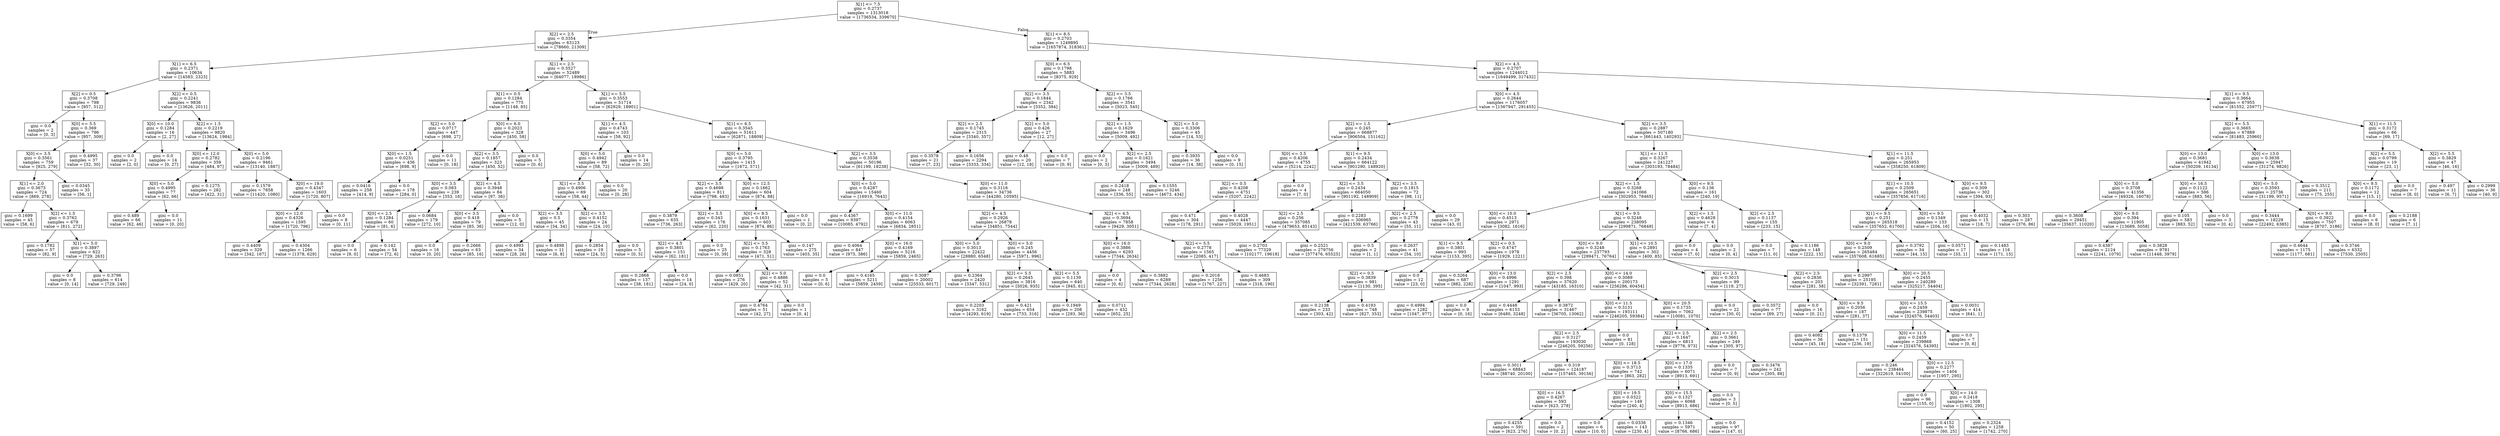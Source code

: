 digraph Tree {
node [shape=box] ;
0 [label="X[1] <= 7.5\ngini = 0.2737\nsamples = 1313018\nvalue = [1736534, 339670]"] ;
1 [label="X[2] <= 2.5\ngini = 0.3354\nsamples = 63123\nvalue = [78660, 21309]"] ;
0 -> 1 [labeldistance=2.5, labelangle=45, headlabel="True"] ;
2 [label="X[1] <= 6.5\ngini = 0.2371\nsamples = 10634\nvalue = [14583, 2323]"] ;
1 -> 2 ;
3 [label="X[2] <= 0.5\ngini = 0.3708\nsamples = 798\nvalue = [957, 312]"] ;
2 -> 3 ;
4 [label="gini = 0.0\nsamples = 2\nvalue = [0, 3]"] ;
3 -> 4 ;
5 [label="X[0] <= 5.5\ngini = 0.369\nsamples = 796\nvalue = [957, 309]"] ;
3 -> 5 ;
6 [label="X[0] <= 3.5\ngini = 0.3561\nsamples = 759\nvalue = [925, 279]"] ;
5 -> 6 ;
7 [label="X[1] <= 2.0\ngini = 0.3673\nsamples = 724\nvalue = [869, 278]"] ;
6 -> 7 ;
8 [label="gini = 0.1699\nsamples = 45\nvalue = [58, 6]"] ;
7 -> 8 ;
9 [label="X[2] <= 1.5\ngini = 0.3762\nsamples = 679\nvalue = [811, 272]"] ;
7 -> 9 ;
10 [label="gini = 0.1782\nsamples = 57\nvalue = [82, 9]"] ;
9 -> 10 ;
11 [label="X[1] <= 5.0\ngini = 0.3897\nsamples = 622\nvalue = [729, 263]"] ;
9 -> 11 ;
12 [label="gini = 0.0\nsamples = 8\nvalue = [0, 14]"] ;
11 -> 12 ;
13 [label="gini = 0.3796\nsamples = 614\nvalue = [729, 249]"] ;
11 -> 13 ;
14 [label="gini = 0.0345\nsamples = 35\nvalue = [56, 1]"] ;
6 -> 14 ;
15 [label="gini = 0.4995\nsamples = 37\nvalue = [32, 30]"] ;
5 -> 15 ;
16 [label="X[2] <= 0.5\ngini = 0.2241\nsamples = 9836\nvalue = [13626, 2011]"] ;
2 -> 16 ;
17 [label="X[0] <= 10.0\ngini = 0.1284\nsamples = 16\nvalue = [2, 27]"] ;
16 -> 17 ;
18 [label="gini = 0.0\nsamples = 2\nvalue = [2, 0]"] ;
17 -> 18 ;
19 [label="gini = 0.0\nsamples = 14\nvalue = [0, 27]"] ;
17 -> 19 ;
20 [label="X[2] <= 1.5\ngini = 0.2219\nsamples = 9820\nvalue = [13624, 1984]"] ;
16 -> 20 ;
21 [label="X[0] <= 12.0\ngini = 0.2782\nsamples = 359\nvalue = [484, 97]"] ;
20 -> 21 ;
22 [label="X[0] <= 5.0\ngini = 0.4995\nsamples = 77\nvalue = [62, 66]"] ;
21 -> 22 ;
23 [label="gini = 0.489\nsamples = 66\nvalue = [62, 46]"] ;
22 -> 23 ;
24 [label="gini = 0.0\nsamples = 11\nvalue = [0, 20]"] ;
22 -> 24 ;
25 [label="gini = 0.1275\nsamples = 282\nvalue = [422, 31]"] ;
21 -> 25 ;
26 [label="X[0] <= 5.0\ngini = 0.2196\nsamples = 9461\nvalue = [13140, 1887]"] ;
20 -> 26 ;
27 [label="gini = 0.1579\nsamples = 7858\nvalue = [11420, 1080]"] ;
26 -> 27 ;
28 [label="X[0] <= 19.0\ngini = 0.4347\nsamples = 1603\nvalue = [1720, 807]"] ;
26 -> 28 ;
29 [label="X[0] <= 12.0\ngini = 0.4326\nsamples = 1595\nvalue = [1720, 796]"] ;
28 -> 29 ;
30 [label="gini = 0.4409\nsamples = 329\nvalue = [342, 167]"] ;
29 -> 30 ;
31 [label="gini = 0.4304\nsamples = 1266\nvalue = [1378, 629]"] ;
29 -> 31 ;
32 [label="gini = 0.0\nsamples = 8\nvalue = [0, 11]"] ;
28 -> 32 ;
33 [label="X[1] <= 2.5\ngini = 0.3527\nsamples = 52489\nvalue = [64077, 18986]"] ;
1 -> 33 ;
34 [label="X[1] <= 0.5\ngini = 0.1284\nsamples = 775\nvalue = [1148, 85]"] ;
33 -> 34 ;
35 [label="X[2] <= 5.0\ngini = 0.0717\nsamples = 447\nvalue = [698, 27]"] ;
34 -> 35 ;
36 [label="X[0] <= 1.5\ngini = 0.0251\nsamples = 436\nvalue = [698, 9]"] ;
35 -> 36 ;
37 [label="gini = 0.0416\nsamples = 258\nvalue = [414, 9]"] ;
36 -> 37 ;
38 [label="gini = 0.0\nsamples = 178\nvalue = [284, 0]"] ;
36 -> 38 ;
39 [label="gini = 0.0\nsamples = 11\nvalue = [0, 18]"] ;
35 -> 39 ;
40 [label="X[0] <= 6.0\ngini = 0.2023\nsamples = 328\nvalue = [450, 58]"] ;
34 -> 40 ;
41 [label="X[2] <= 3.5\ngini = 0.1857\nsamples = 323\nvalue = [450, 52]"] ;
40 -> 41 ;
42 [label="X[0] <= 3.5\ngini = 0.083\nsamples = 239\nvalue = [353, 16]"] ;
41 -> 42 ;
43 [label="X[0] <= 2.5\ngini = 0.1284\nsamples = 60\nvalue = [81, 6]"] ;
42 -> 43 ;
44 [label="gini = 0.0\nsamples = 6\nvalue = [9, 0]"] ;
43 -> 44 ;
45 [label="gini = 0.142\nsamples = 54\nvalue = [72, 6]"] ;
43 -> 45 ;
46 [label="gini = 0.0684\nsamples = 179\nvalue = [272, 10]"] ;
42 -> 46 ;
47 [label="X[2] <= 4.5\ngini = 0.3948\nsamples = 84\nvalue = [97, 36]"] ;
41 -> 47 ;
48 [label="X[0] <= 3.5\ngini = 0.418\nsamples = 79\nvalue = [85, 36]"] ;
47 -> 48 ;
49 [label="gini = 0.0\nsamples = 16\nvalue = [0, 20]"] ;
48 -> 49 ;
50 [label="gini = 0.2666\nsamples = 63\nvalue = [85, 16]"] ;
48 -> 50 ;
51 [label="gini = 0.0\nsamples = 5\nvalue = [12, 0]"] ;
47 -> 51 ;
52 [label="gini = 0.0\nsamples = 5\nvalue = [0, 6]"] ;
40 -> 52 ;
53 [label="X[1] <= 5.5\ngini = 0.3553\nsamples = 51714\nvalue = [62929, 18901]"] ;
33 -> 53 ;
54 [label="X[1] <= 4.5\ngini = 0.4743\nsamples = 103\nvalue = [58, 92]"] ;
53 -> 54 ;
55 [label="X[0] <= 5.0\ngini = 0.4942\nsamples = 89\nvalue = [58, 72]"] ;
54 -> 55 ;
56 [label="X[1] <= 3.5\ngini = 0.4906\nsamples = 69\nvalue = [58, 44]"] ;
55 -> 56 ;
57 [label="X[2] <= 3.5\ngini = 0.5\nsamples = 45\nvalue = [34, 34]"] ;
56 -> 57 ;
58 [label="gini = 0.4993\nsamples = 34\nvalue = [28, 26]"] ;
57 -> 58 ;
59 [label="gini = 0.4898\nsamples = 11\nvalue = [6, 8]"] ;
57 -> 59 ;
60 [label="X[2] <= 3.5\ngini = 0.4152\nsamples = 24\nvalue = [24, 10]"] ;
56 -> 60 ;
61 [label="gini = 0.2854\nsamples = 19\nvalue = [24, 5]"] ;
60 -> 61 ;
62 [label="gini = 0.0\nsamples = 5\nvalue = [0, 5]"] ;
60 -> 62 ;
63 [label="gini = 0.0\nsamples = 20\nvalue = [0, 28]"] ;
55 -> 63 ;
64 [label="gini = 0.0\nsamples = 14\nvalue = [0, 20]"] ;
54 -> 64 ;
65 [label="X[1] <= 6.5\ngini = 0.3545\nsamples = 51611\nvalue = [62871, 18809]"] ;
53 -> 65 ;
66 [label="X[0] <= 5.0\ngini = 0.3795\nsamples = 1415\nvalue = [1672, 571]"] ;
65 -> 66 ;
67 [label="X[2] <= 3.5\ngini = 0.4698\nsamples = 811\nvalue = [798, 483]"] ;
66 -> 67 ;
68 [label="gini = 0.3879\nsamples = 635\nvalue = [736, 263]"] ;
67 -> 68 ;
69 [label="X[2] <= 5.5\ngini = 0.343\nsamples = 176\nvalue = [62, 220]"] ;
67 -> 69 ;
70 [label="X[2] <= 4.5\ngini = 0.3801\nsamples = 151\nvalue = [62, 181]"] ;
69 -> 70 ;
71 [label="gini = 0.2868\nsamples = 137\nvalue = [38, 181]"] ;
70 -> 71 ;
72 [label="gini = 0.0\nsamples = 14\nvalue = [24, 0]"] ;
70 -> 72 ;
73 [label="gini = 0.0\nsamples = 25\nvalue = [0, 39]"] ;
69 -> 73 ;
74 [label="X[0] <= 12.5\ngini = 0.1662\nsamples = 604\nvalue = [874, 88]"] ;
66 -> 74 ;
75 [label="X[0] <= 8.5\ngini = 0.1631\nsamples = 603\nvalue = [874, 86]"] ;
74 -> 75 ;
76 [label="X[2] <= 3.5\ngini = 0.1763\nsamples = 328\nvalue = [471, 51]"] ;
75 -> 76 ;
77 [label="gini = 0.0851\nsamples = 276\nvalue = [429, 20]"] ;
76 -> 77 ;
78 [label="X[2] <= 5.0\ngini = 0.4886\nsamples = 52\nvalue = [42, 31]"] ;
76 -> 78 ;
79 [label="gini = 0.4764\nsamples = 51\nvalue = [42, 27]"] ;
78 -> 79 ;
80 [label="gini = 0.0\nsamples = 1\nvalue = [0, 4]"] ;
78 -> 80 ;
81 [label="gini = 0.147\nsamples = 275\nvalue = [403, 35]"] ;
75 -> 81 ;
82 [label="gini = 0.0\nsamples = 1\nvalue = [0, 2]"] ;
74 -> 82 ;
83 [label="X[2] <= 3.5\ngini = 0.3538\nsamples = 50196\nvalue = [61199, 18238]"] ;
65 -> 83 ;
84 [label="X[0] <= 5.0\ngini = 0.4287\nsamples = 15460\nvalue = [16919, 7643]"] ;
83 -> 84 ;
85 [label="gini = 0.4367\nsamples = 9397\nvalue = [10085, 4792]"] ;
84 -> 85 ;
86 [label="X[0] <= 11.0\ngini = 0.4154\nsamples = 6063\nvalue = [6834, 2851]"] ;
84 -> 86 ;
87 [label="gini = 0.4064\nsamples = 847\nvalue = [975, 386]"] ;
86 -> 87 ;
88 [label="X[0] <= 16.0\ngini = 0.4169\nsamples = 5216\nvalue = [5859, 2465]"] ;
86 -> 88 ;
89 [label="gini = 0.0\nsamples = 5\nvalue = [0, 6]"] ;
88 -> 89 ;
90 [label="gini = 0.4165\nsamples = 5211\nvalue = [5859, 2459]"] ;
88 -> 90 ;
91 [label="X[0] <= 11.0\ngini = 0.3116\nsamples = 34736\nvalue = [44280, 10595]"] ;
83 -> 91 ;
92 [label="X[2] <= 4.5\ngini = 0.2926\nsamples = 26878\nvalue = [34851, 7544]"] ;
91 -> 92 ;
93 [label="X[0] <= 5.0\ngini = 0.3013\nsamples = 22422\nvalue = [28880, 6548]"] ;
92 -> 93 ;
94 [label="gini = 0.3087\nsamples = 20002\nvalue = [25533, 6017]"] ;
93 -> 94 ;
95 [label="gini = 0.2364\nsamples = 2420\nvalue = [3347, 531]"] ;
93 -> 95 ;
96 [label="X[0] <= 5.0\ngini = 0.245\nsamples = 4456\nvalue = [5971, 996]"] ;
92 -> 96 ;
97 [label="X[2] <= 5.5\ngini = 0.2645\nsamples = 3816\nvalue = [5026, 935]"] ;
96 -> 97 ;
98 [label="gini = 0.2203\nsamples = 3162\nvalue = [4293, 619]"] ;
97 -> 98 ;
99 [label="gini = 0.421\nsamples = 654\nvalue = [733, 316]"] ;
97 -> 99 ;
100 [label="X[2] <= 5.5\ngini = 0.1139\nsamples = 640\nvalue = [945, 61]"] ;
96 -> 100 ;
101 [label="gini = 0.1949\nsamples = 208\nvalue = [293, 36]"] ;
100 -> 101 ;
102 [label="gini = 0.0711\nsamples = 432\nvalue = [652, 25]"] ;
100 -> 102 ;
103 [label="X[2] <= 4.5\ngini = 0.3694\nsamples = 7858\nvalue = [9429, 3051]"] ;
91 -> 103 ;
104 [label="X[0] <= 16.0\ngini = 0.3886\nsamples = 6293\nvalue = [7344, 2634]"] ;
103 -> 104 ;
105 [label="gini = 0.0\nsamples = 4\nvalue = [0, 6]"] ;
104 -> 105 ;
106 [label="gini = 0.3882\nsamples = 6289\nvalue = [7344, 2628]"] ;
104 -> 106 ;
107 [label="X[2] <= 5.5\ngini = 0.2778\nsamples = 1565\nvalue = [2085, 417]"] ;
103 -> 107 ;
108 [label="gini = 0.2018\nsamples = 1256\nvalue = [1767, 227]"] ;
107 -> 108 ;
109 [label="gini = 0.4683\nsamples = 309\nvalue = [318, 190]"] ;
107 -> 109 ;
110 [label="X[1] <= 8.5\ngini = 0.2703\nsamples = 1249895\nvalue = [1657874, 318361]"] ;
0 -> 110 [labeldistance=2.5, labelangle=-45, headlabel="False"] ;
111 [label="X[0] <= 6.5\ngini = 0.1798\nsamples = 5883\nvalue = [8375, 929]"] ;
110 -> 111 ;
112 [label="X[2] <= 3.5\ngini = 0.1844\nsamples = 2342\nvalue = [3352, 384]"] ;
111 -> 112 ;
113 [label="X[2] <= 2.5\ngini = 0.1745\nsamples = 2315\nvalue = [3340, 357]"] ;
112 -> 113 ;
114 [label="gini = 0.3578\nsamples = 21\nvalue = [7, 23]"] ;
113 -> 114 ;
115 [label="gini = 0.1656\nsamples = 2294\nvalue = [3333, 334]"] ;
113 -> 115 ;
116 [label="X[2] <= 5.0\ngini = 0.426\nsamples = 27\nvalue = [12, 27]"] ;
112 -> 116 ;
117 [label="gini = 0.48\nsamples = 20\nvalue = [12, 18]"] ;
116 -> 117 ;
118 [label="gini = 0.0\nsamples = 7\nvalue = [0, 9]"] ;
116 -> 118 ;
119 [label="X[2] <= 3.5\ngini = 0.1766\nsamples = 3541\nvalue = [5023, 545]"] ;
111 -> 119 ;
120 [label="X[2] <= 1.5\ngini = 0.1629\nsamples = 3496\nvalue = [5009, 492]"] ;
119 -> 120 ;
121 [label="gini = 0.0\nsamples = 2\nvalue = [0, 3]"] ;
120 -> 121 ;
122 [label="X[2] <= 2.5\ngini = 0.1621\nsamples = 3494\nvalue = [5009, 489]"] ;
120 -> 122 ;
123 [label="gini = 0.2418\nsamples = 248\nvalue = [336, 55]"] ;
122 -> 123 ;
124 [label="gini = 0.1555\nsamples = 3246\nvalue = [4673, 434]"] ;
122 -> 124 ;
125 [label="X[2] <= 5.0\ngini = 0.3306\nsamples = 45\nvalue = [14, 53]"] ;
119 -> 125 ;
126 [label="gini = 0.3935\nsamples = 36\nvalue = [14, 38]"] ;
125 -> 126 ;
127 [label="gini = 0.0\nsamples = 9\nvalue = [0, 15]"] ;
125 -> 127 ;
128 [label="X[2] <= 4.5\ngini = 0.2707\nsamples = 1244012\nvalue = [1649499, 317432]"] ;
110 -> 128 ;
129 [label="X[0] <= 4.5\ngini = 0.2644\nsamples = 1176057\nvalue = [1567947, 291455]"] ;
128 -> 129 ;
130 [label="X[2] <= 1.5\ngini = 0.245\nsamples = 668877\nvalue = [906504, 151162]"] ;
129 -> 130 ;
131 [label="X[0] <= 3.5\ngini = 0.4206\nsamples = 4755\nvalue = [5214, 2242]"] ;
130 -> 131 ;
132 [label="X[2] <= 0.5\ngini = 0.4208\nsamples = 4751\nvalue = [5207, 2242]"] ;
131 -> 132 ;
133 [label="gini = 0.471\nsamples = 304\nvalue = [178, 291]"] ;
132 -> 133 ;
134 [label="gini = 0.4028\nsamples = 4447\nvalue = [5029, 1951]"] ;
132 -> 134 ;
135 [label="gini = 0.0\nsamples = 4\nvalue = [7, 0]"] ;
131 -> 135 ;
136 [label="X[1] <= 9.5\ngini = 0.2434\nsamples = 664122\nvalue = [901290, 148920]"] ;
130 -> 136 ;
137 [label="X[2] <= 3.5\ngini = 0.2434\nsamples = 664050\nvalue = [901192, 148909]"] ;
136 -> 137 ;
138 [label="X[2] <= 2.5\ngini = 0.256\nsamples = 357085\nvalue = [479653, 85143]"] ;
137 -> 138 ;
139 [label="gini = 0.2703\nsamples = 77329\nvalue = [102177, 19618]"] ;
138 -> 139 ;
140 [label="gini = 0.2521\nsamples = 279756\nvalue = [377476, 65525]"] ;
138 -> 140 ;
141 [label="gini = 0.2283\nsamples = 306965\nvalue = [421539, 63766]"] ;
137 -> 141 ;
142 [label="X[2] <= 3.5\ngini = 0.1815\nsamples = 72\nvalue = [98, 11]"] ;
136 -> 142 ;
143 [label="X[2] <= 2.5\ngini = 0.2778\nsamples = 43\nvalue = [55, 11]"] ;
142 -> 143 ;
144 [label="gini = 0.5\nsamples = 2\nvalue = [1, 1]"] ;
143 -> 144 ;
145 [label="gini = 0.2637\nsamples = 41\nvalue = [54, 10]"] ;
143 -> 145 ;
146 [label="gini = 0.0\nsamples = 29\nvalue = [43, 0]"] ;
142 -> 146 ;
147 [label="X[2] <= 3.5\ngini = 0.2887\nsamples = 507180\nvalue = [661443, 140293]"] ;
129 -> 147 ;
148 [label="X[1] <= 11.5\ngini = 0.3267\nsamples = 241227\nvalue = [303193, 78484]"] ;
147 -> 148 ;
149 [label="X[2] <= 1.5\ngini = 0.3268\nsamples = 241066\nvalue = [302953, 78465]"] ;
148 -> 149 ;
150 [label="X[0] <= 10.0\ngini = 0.4513\nsamples = 2971\nvalue = [3082, 1616]"] ;
149 -> 150 ;
151 [label="X[1] <= 9.5\ngini = 0.3801\nsamples = 993\nvalue = [1153, 395]"] ;
150 -> 151 ;
152 [label="X[2] <= 0.5\ngini = 0.3839\nsamples = 981\nvalue = [1130, 395]"] ;
151 -> 152 ;
153 [label="gini = 0.2138\nsamples = 233\nvalue = [303, 42]"] ;
152 -> 153 ;
154 [label="gini = 0.4193\nsamples = 748\nvalue = [827, 353]"] ;
152 -> 154 ;
155 [label="gini = 0.0\nsamples = 12\nvalue = [23, 0]"] ;
151 -> 155 ;
156 [label="X[2] <= 0.5\ngini = 0.4747\nsamples = 1978\nvalue = [1929, 1221]"] ;
150 -> 156 ;
157 [label="gini = 0.3264\nsamples = 687\nvalue = [882, 228]"] ;
156 -> 157 ;
158 [label="X[0] <= 13.0\ngini = 0.4996\nsamples = 1291\nvalue = [1047, 993]"] ;
156 -> 158 ;
159 [label="gini = 0.4994\nsamples = 1282\nvalue = [1047, 977]"] ;
158 -> 159 ;
160 [label="gini = 0.0\nsamples = 9\nvalue = [0, 16]"] ;
158 -> 160 ;
161 [label="X[1] <= 9.5\ngini = 0.3248\nsamples = 238095\nvalue = [299871, 76849]"] ;
149 -> 161 ;
162 [label="X[0] <= 9.0\ngini = 0.3248\nsamples = 237793\nvalue = [299471, 76764]"] ;
161 -> 162 ;
163 [label="X[2] <= 2.5\ngini = 0.398\nsamples = 37620\nvalue = [43185, 16310]"] ;
162 -> 163 ;
164 [label="gini = 0.4448\nsamples = 6153\nvalue = [6480, 3248]"] ;
163 -> 164 ;
165 [label="gini = 0.3872\nsamples = 31467\nvalue = [36705, 13062]"] ;
163 -> 165 ;
166 [label="X[0] <= 14.0\ngini = 0.3089\nsamples = 200173\nvalue = [256286, 60454]"] ;
162 -> 166 ;
167 [label="X[0] <= 11.5\ngini = 0.3131\nsamples = 193111\nvalue = [246205, 59384]"] ;
166 -> 167 ;
168 [label="X[2] <= 2.5\ngini = 0.3127\nsamples = 193030\nvalue = [246205, 59256]"] ;
167 -> 168 ;
169 [label="gini = 0.3011\nsamples = 68843\nvalue = [88740, 20100]"] ;
168 -> 169 ;
170 [label="gini = 0.319\nsamples = 124187\nvalue = [157465, 39156]"] ;
168 -> 170 ;
171 [label="gini = 0.0\nsamples = 81\nvalue = [0, 128]"] ;
167 -> 171 ;
172 [label="X[0] <= 20.5\ngini = 0.1735\nsamples = 7062\nvalue = [10081, 1070]"] ;
166 -> 172 ;
173 [label="X[2] <= 2.5\ngini = 0.1647\nsamples = 6813\nvalue = [9776, 973]"] ;
172 -> 173 ;
174 [label="X[0] <= 18.5\ngini = 0.3713\nsamples = 742\nvalue = [863, 282]"] ;
173 -> 174 ;
175 [label="X[0] <= 16.5\ngini = 0.4267\nsamples = 593\nvalue = [623, 278]"] ;
174 -> 175 ;
176 [label="gini = 0.4255\nsamples = 591\nvalue = [623, 276]"] ;
175 -> 176 ;
177 [label="gini = 0.0\nsamples = 2\nvalue = [0, 2]"] ;
175 -> 177 ;
178 [label="X[0] <= 19.5\ngini = 0.0322\nsamples = 149\nvalue = [240, 4]"] ;
174 -> 178 ;
179 [label="gini = 0.0\nsamples = 6\nvalue = [10, 0]"] ;
178 -> 179 ;
180 [label="gini = 0.0336\nsamples = 143\nvalue = [230, 4]"] ;
178 -> 180 ;
181 [label="X[0] <= 17.0\ngini = 0.1335\nsamples = 6071\nvalue = [8913, 691]"] ;
173 -> 181 ;
182 [label="X[0] <= 15.5\ngini = 0.1327\nsamples = 6068\nvalue = [8913, 686]"] ;
181 -> 182 ;
183 [label="gini = 0.1346\nsamples = 5971\nvalue = [8766, 686]"] ;
182 -> 183 ;
184 [label="gini = 0.0\nsamples = 97\nvalue = [147, 0]"] ;
182 -> 184 ;
185 [label="gini = 0.0\nsamples = 3\nvalue = [0, 5]"] ;
181 -> 185 ;
186 [label="X[2] <= 2.5\ngini = 0.3661\nsamples = 249\nvalue = [305, 97]"] ;
172 -> 186 ;
187 [label="gini = 0.0\nsamples = 7\nvalue = [0, 9]"] ;
186 -> 187 ;
188 [label="gini = 0.3476\nsamples = 242\nvalue = [305, 88]"] ;
186 -> 188 ;
189 [label="X[1] <= 10.5\ngini = 0.2891\nsamples = 302\nvalue = [400, 85]"] ;
161 -> 189 ;
190 [label="X[2] <= 2.5\ngini = 0.3015\nsamples = 99\nvalue = [119, 27]"] ;
189 -> 190 ;
191 [label="gini = 0.0\nsamples = 22\nvalue = [30, 0]"] ;
190 -> 191 ;
192 [label="gini = 0.3572\nsamples = 77\nvalue = [89, 27]"] ;
190 -> 192 ;
193 [label="X[2] <= 2.5\ngini = 0.2836\nsamples = 203\nvalue = [281, 58]"] ;
189 -> 193 ;
194 [label="gini = 0.0\nsamples = 16\nvalue = [0, 21]"] ;
193 -> 194 ;
195 [label="X[0] <= 9.5\ngini = 0.2056\nsamples = 187\nvalue = [281, 37]"] ;
193 -> 195 ;
196 [label="gini = 0.4082\nsamples = 36\nvalue = [45, 18]"] ;
195 -> 196 ;
197 [label="gini = 0.1379\nsamples = 151\nvalue = [236, 19]"] ;
195 -> 197 ;
198 [label="X[0] <= 9.5\ngini = 0.136\nsamples = 161\nvalue = [240, 19]"] ;
148 -> 198 ;
199 [label="X[2] <= 1.5\ngini = 0.4628\nsamples = 6\nvalue = [7, 4]"] ;
198 -> 199 ;
200 [label="gini = 0.0\nsamples = 4\nvalue = [7, 0]"] ;
199 -> 200 ;
201 [label="gini = 0.0\nsamples = 2\nvalue = [0, 4]"] ;
199 -> 201 ;
202 [label="X[2] <= 2.5\ngini = 0.1137\nsamples = 155\nvalue = [233, 15]"] ;
198 -> 202 ;
203 [label="gini = 0.0\nsamples = 7\nvalue = [11, 0]"] ;
202 -> 203 ;
204 [label="gini = 0.1186\nsamples = 148\nvalue = [222, 15]"] ;
202 -> 204 ;
205 [label="X[1] <= 11.5\ngini = 0.251\nsamples = 265953\nvalue = [358250, 61809]"] ;
147 -> 205 ;
206 [label="X[1] <= 10.5\ngini = 0.2509\nsamples = 265651\nvalue = [357856, 61716]"] ;
205 -> 206 ;
207 [label="X[1] <= 9.5\ngini = 0.251\nsamples = 265518\nvalue = [357652, 61700]"] ;
206 -> 207 ;
208 [label="X[0] <= 9.0\ngini = 0.2509\nsamples = 265484\nvalue = [357608, 61685]"] ;
207 -> 208 ;
209 [label="gini = 0.2997\nsamples = 25195\nvalue = [32391, 7281]"] ;
208 -> 209 ;
210 [label="X[0] <= 20.5\ngini = 0.2455\nsamples = 240289\nvalue = [325217, 54404]"] ;
208 -> 210 ;
211 [label="X[0] <= 15.5\ngini = 0.2459\nsamples = 239875\nvalue = [324576, 54403]"] ;
210 -> 211 ;
212 [label="X[0] <= 11.5\ngini = 0.2459\nsamples = 239868\nvalue = [324576, 54395]"] ;
211 -> 212 ;
213 [label="gini = 0.246\nsamples = 238464\nvalue = [322619, 54100]"] ;
212 -> 213 ;
214 [label="X[0] <= 12.5\ngini = 0.2277\nsamples = 1404\nvalue = [1957, 295]"] ;
212 -> 214 ;
215 [label="gini = 0.0\nsamples = 96\nvalue = [155, 0]"] ;
214 -> 215 ;
216 [label="X[0] <= 14.0\ngini = 0.2418\nsamples = 1308\nvalue = [1802, 295]"] ;
214 -> 216 ;
217 [label="gini = 0.4152\nsamples = 50\nvalue = [60, 25]"] ;
216 -> 217 ;
218 [label="gini = 0.2324\nsamples = 1258\nvalue = [1742, 270]"] ;
216 -> 218 ;
219 [label="gini = 0.0\nsamples = 7\nvalue = [0, 8]"] ;
211 -> 219 ;
220 [label="gini = 0.0031\nsamples = 414\nvalue = [641, 1]"] ;
210 -> 220 ;
221 [label="gini = 0.3792\nsamples = 34\nvalue = [44, 15]"] ;
207 -> 221 ;
222 [label="X[0] <= 9.5\ngini = 0.1349\nsamples = 133\nvalue = [204, 16]"] ;
206 -> 222 ;
223 [label="gini = 0.0571\nsamples = 17\nvalue = [33, 1]"] ;
222 -> 223 ;
224 [label="gini = 0.1483\nsamples = 116\nvalue = [171, 15]"] ;
222 -> 224 ;
225 [label="X[0] <= 9.5\ngini = 0.309\nsamples = 302\nvalue = [394, 93]"] ;
205 -> 225 ;
226 [label="gini = 0.4032\nsamples = 15\nvalue = [18, 7]"] ;
225 -> 226 ;
227 [label="gini = 0.303\nsamples = 287\nvalue = [376, 86]"] ;
225 -> 227 ;
228 [label="X[1] <= 9.5\ngini = 0.3664\nsamples = 67955\nvalue = [81552, 25977]"] ;
128 -> 228 ;
229 [label="X[2] <= 5.5\ngini = 0.3665\nsamples = 67889\nvalue = [81483, 25960]"] ;
228 -> 229 ;
230 [label="X[0] <= 13.0\ngini = 0.3681\nsamples = 41942\nvalue = [50209, 16134]"] ;
229 -> 230 ;
231 [label="X[0] <= 5.0\ngini = 0.3708\nsamples = 41356\nvalue = [49326, 16078]"] ;
230 -> 231 ;
232 [label="gini = 0.3608\nsamples = 29451\nvalue = [35637, 11020]"] ;
231 -> 232 ;
233 [label="X[0] <= 9.0\ngini = 0.394\nsamples = 11905\nvalue = [13689, 5058]"] ;
231 -> 233 ;
234 [label="gini = 0.4387\nsamples = 2124\nvalue = [2241, 1079]"] ;
233 -> 234 ;
235 [label="gini = 0.3828\nsamples = 9781\nvalue = [11448, 3979]"] ;
233 -> 235 ;
236 [label="X[0] <= 16.5\ngini = 0.1122\nsamples = 586\nvalue = [883, 56]"] ;
230 -> 236 ;
237 [label="gini = 0.105\nsamples = 583\nvalue = [883, 52]"] ;
236 -> 237 ;
238 [label="gini = 0.0\nsamples = 3\nvalue = [0, 4]"] ;
236 -> 238 ;
239 [label="X[0] <= 13.0\ngini = 0.3638\nsamples = 25947\nvalue = [31274, 9826]"] ;
229 -> 239 ;
240 [label="X[0] <= 5.0\ngini = 0.3593\nsamples = 25736\nvalue = [31199, 9571]"] ;
239 -> 240 ;
241 [label="gini = 0.3444\nsamples = 18229\nvalue = [22492, 6385]"] ;
240 -> 241 ;
242 [label="X[0] <= 9.0\ngini = 0.3922\nsamples = 7507\nvalue = [8707, 3186]"] ;
240 -> 242 ;
243 [label="gini = 0.4644\nsamples = 1175\nvalue = [1177, 681]"] ;
242 -> 243 ;
244 [label="gini = 0.3746\nsamples = 6332\nvalue = [7530, 2505]"] ;
242 -> 244 ;
245 [label="gini = 0.3512\nsamples = 211\nvalue = [75, 255]"] ;
239 -> 245 ;
246 [label="X[1] <= 11.5\ngini = 0.3172\nsamples = 66\nvalue = [69, 17]"] ;
228 -> 246 ;
247 [label="X[2] <= 5.5\ngini = 0.0799\nsamples = 19\nvalue = [23, 1]"] ;
246 -> 247 ;
248 [label="X[0] <= 9.5\ngini = 0.1172\nsamples = 12\nvalue = [15, 1]"] ;
247 -> 248 ;
249 [label="gini = 0.0\nsamples = 6\nvalue = [8, 0]"] ;
248 -> 249 ;
250 [label="gini = 0.2188\nsamples = 6\nvalue = [7, 1]"] ;
248 -> 250 ;
251 [label="gini = 0.0\nsamples = 7\nvalue = [8, 0]"] ;
247 -> 251 ;
252 [label="X[2] <= 5.5\ngini = 0.3829\nsamples = 47\nvalue = [46, 16]"] ;
246 -> 252 ;
253 [label="gini = 0.497\nsamples = 11\nvalue = [6, 7]"] ;
252 -> 253 ;
254 [label="gini = 0.2999\nsamples = 36\nvalue = [40, 9]"] ;
252 -> 254 ;
}